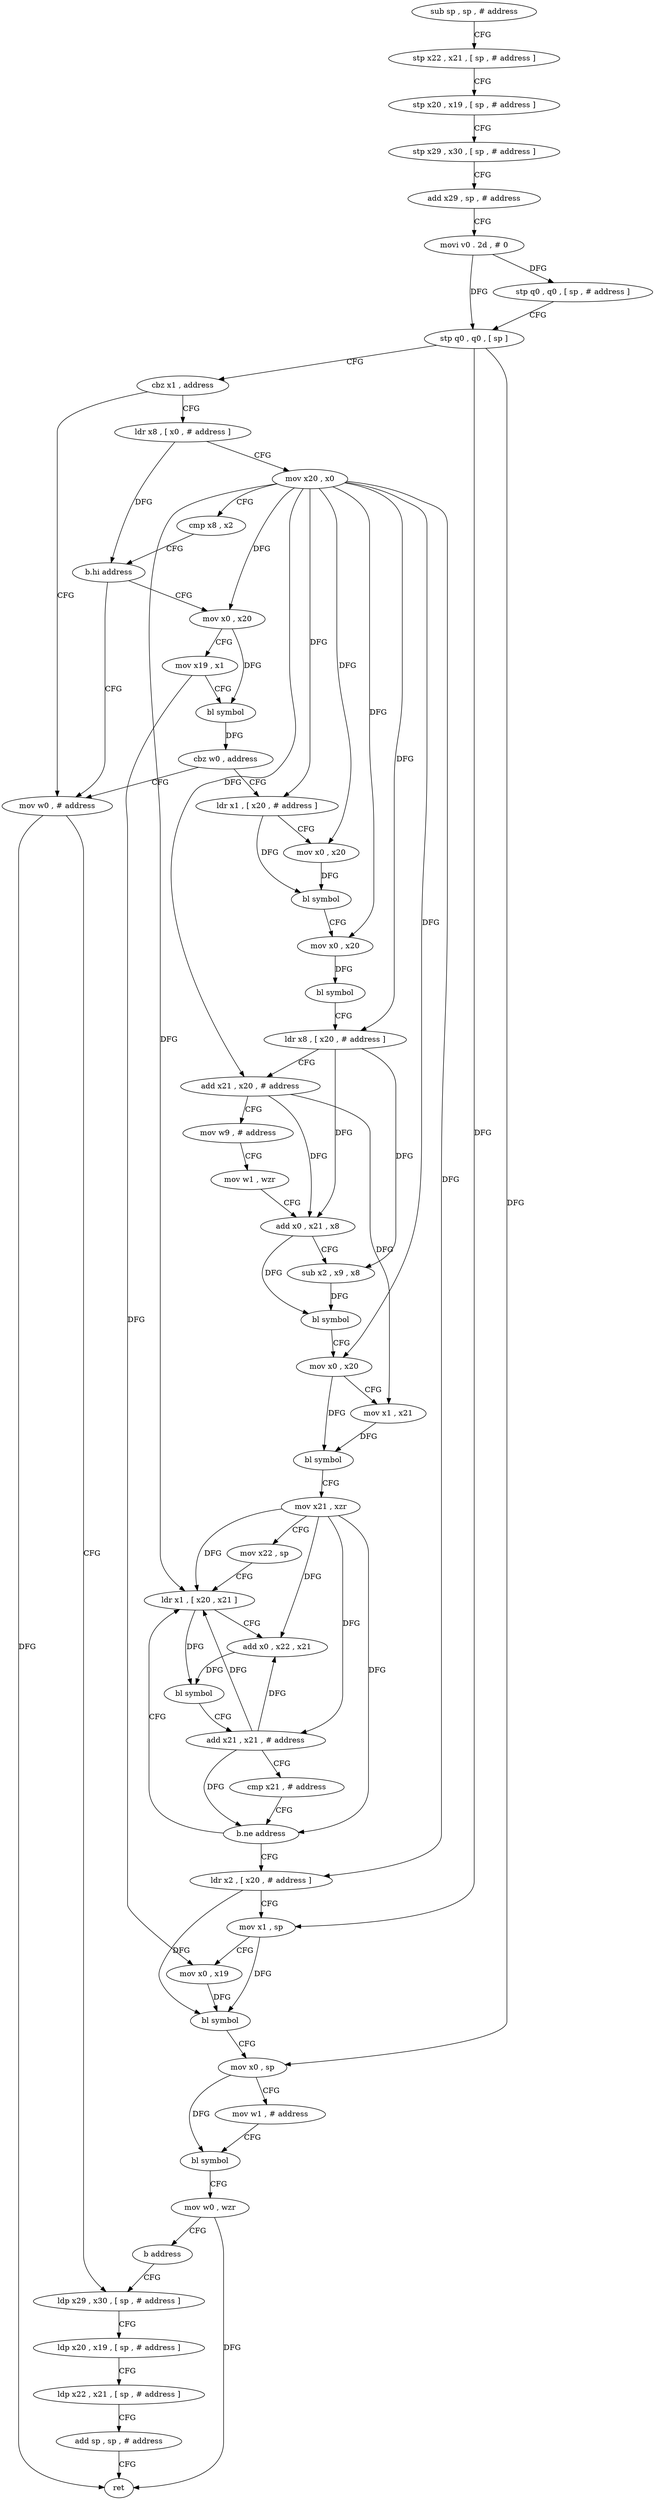 digraph "func" {
"4219652" [label = "sub sp , sp , # address" ]
"4219656" [label = "stp x22 , x21 , [ sp , # address ]" ]
"4219660" [label = "stp x20 , x19 , [ sp , # address ]" ]
"4219664" [label = "stp x29 , x30 , [ sp , # address ]" ]
"4219668" [label = "add x29 , sp , # address" ]
"4219672" [label = "movi v0 . 2d , # 0" ]
"4219676" [label = "stp q0 , q0 , [ sp , # address ]" ]
"4219680" [label = "stp q0 , q0 , [ sp ]" ]
"4219684" [label = "cbz x1 , address" ]
"4219720" [label = "mov w0 , # address" ]
"4219688" [label = "ldr x8 , [ x0 , # address ]" ]
"4219724" [label = "ldp x29 , x30 , [ sp , # address ]" ]
"4219692" [label = "mov x20 , x0" ]
"4219696" [label = "cmp x8 , x2" ]
"4219700" [label = "b.hi address" ]
"4219704" [label = "mov x0 , x20" ]
"4219708" [label = "mov x19 , x1" ]
"4219712" [label = "bl symbol" ]
"4219716" [label = "cbz w0 , address" ]
"4219744" [label = "ldr x1 , [ x20 , # address ]" ]
"4219748" [label = "mov x0 , x20" ]
"4219752" [label = "bl symbol" ]
"4219756" [label = "mov x0 , x20" ]
"4219760" [label = "bl symbol" ]
"4219764" [label = "ldr x8 , [ x20 , # address ]" ]
"4219768" [label = "add x21 , x20 , # address" ]
"4219772" [label = "mov w9 , # address" ]
"4219776" [label = "mov w1 , wzr" ]
"4219780" [label = "add x0 , x21 , x8" ]
"4219784" [label = "sub x2 , x9 , x8" ]
"4219788" [label = "bl symbol" ]
"4219792" [label = "mov x0 , x20" ]
"4219796" [label = "mov x1 , x21" ]
"4219800" [label = "bl symbol" ]
"4219804" [label = "mov x21 , xzr" ]
"4219808" [label = "mov x22 , sp" ]
"4219812" [label = "ldr x1 , [ x20 , x21 ]" ]
"4219816" [label = "add x0 , x22 , x21" ]
"4219820" [label = "bl symbol" ]
"4219824" [label = "add x21 , x21 , # address" ]
"4219828" [label = "cmp x21 , # address" ]
"4219832" [label = "b.ne address" ]
"4219836" [label = "ldr x2 , [ x20 , # address ]" ]
"4219840" [label = "mov x1 , sp" ]
"4219844" [label = "mov x0 , x19" ]
"4219848" [label = "bl symbol" ]
"4219852" [label = "mov x0 , sp" ]
"4219856" [label = "mov w1 , # address" ]
"4219860" [label = "bl symbol" ]
"4219864" [label = "mov w0 , wzr" ]
"4219868" [label = "b address" ]
"4219728" [label = "ldp x20 , x19 , [ sp , # address ]" ]
"4219732" [label = "ldp x22 , x21 , [ sp , # address ]" ]
"4219736" [label = "add sp , sp , # address" ]
"4219740" [label = "ret" ]
"4219652" -> "4219656" [ label = "CFG" ]
"4219656" -> "4219660" [ label = "CFG" ]
"4219660" -> "4219664" [ label = "CFG" ]
"4219664" -> "4219668" [ label = "CFG" ]
"4219668" -> "4219672" [ label = "CFG" ]
"4219672" -> "4219676" [ label = "DFG" ]
"4219672" -> "4219680" [ label = "DFG" ]
"4219676" -> "4219680" [ label = "CFG" ]
"4219680" -> "4219684" [ label = "CFG" ]
"4219680" -> "4219840" [ label = "DFG" ]
"4219680" -> "4219852" [ label = "DFG" ]
"4219684" -> "4219720" [ label = "CFG" ]
"4219684" -> "4219688" [ label = "CFG" ]
"4219720" -> "4219724" [ label = "CFG" ]
"4219720" -> "4219740" [ label = "DFG" ]
"4219688" -> "4219692" [ label = "CFG" ]
"4219688" -> "4219700" [ label = "DFG" ]
"4219724" -> "4219728" [ label = "CFG" ]
"4219692" -> "4219696" [ label = "CFG" ]
"4219692" -> "4219704" [ label = "DFG" ]
"4219692" -> "4219744" [ label = "DFG" ]
"4219692" -> "4219748" [ label = "DFG" ]
"4219692" -> "4219756" [ label = "DFG" ]
"4219692" -> "4219764" [ label = "DFG" ]
"4219692" -> "4219768" [ label = "DFG" ]
"4219692" -> "4219792" [ label = "DFG" ]
"4219692" -> "4219812" [ label = "DFG" ]
"4219692" -> "4219836" [ label = "DFG" ]
"4219696" -> "4219700" [ label = "CFG" ]
"4219700" -> "4219720" [ label = "CFG" ]
"4219700" -> "4219704" [ label = "CFG" ]
"4219704" -> "4219708" [ label = "CFG" ]
"4219704" -> "4219712" [ label = "DFG" ]
"4219708" -> "4219712" [ label = "CFG" ]
"4219708" -> "4219844" [ label = "DFG" ]
"4219712" -> "4219716" [ label = "DFG" ]
"4219716" -> "4219744" [ label = "CFG" ]
"4219716" -> "4219720" [ label = "CFG" ]
"4219744" -> "4219748" [ label = "CFG" ]
"4219744" -> "4219752" [ label = "DFG" ]
"4219748" -> "4219752" [ label = "DFG" ]
"4219752" -> "4219756" [ label = "CFG" ]
"4219756" -> "4219760" [ label = "DFG" ]
"4219760" -> "4219764" [ label = "CFG" ]
"4219764" -> "4219768" [ label = "CFG" ]
"4219764" -> "4219780" [ label = "DFG" ]
"4219764" -> "4219784" [ label = "DFG" ]
"4219768" -> "4219772" [ label = "CFG" ]
"4219768" -> "4219780" [ label = "DFG" ]
"4219768" -> "4219796" [ label = "DFG" ]
"4219772" -> "4219776" [ label = "CFG" ]
"4219776" -> "4219780" [ label = "CFG" ]
"4219780" -> "4219784" [ label = "CFG" ]
"4219780" -> "4219788" [ label = "DFG" ]
"4219784" -> "4219788" [ label = "DFG" ]
"4219788" -> "4219792" [ label = "CFG" ]
"4219792" -> "4219796" [ label = "CFG" ]
"4219792" -> "4219800" [ label = "DFG" ]
"4219796" -> "4219800" [ label = "DFG" ]
"4219800" -> "4219804" [ label = "CFG" ]
"4219804" -> "4219808" [ label = "CFG" ]
"4219804" -> "4219812" [ label = "DFG" ]
"4219804" -> "4219816" [ label = "DFG" ]
"4219804" -> "4219824" [ label = "DFG" ]
"4219804" -> "4219832" [ label = "DFG" ]
"4219808" -> "4219812" [ label = "CFG" ]
"4219812" -> "4219816" [ label = "CFG" ]
"4219812" -> "4219820" [ label = "DFG" ]
"4219816" -> "4219820" [ label = "DFG" ]
"4219820" -> "4219824" [ label = "CFG" ]
"4219824" -> "4219828" [ label = "CFG" ]
"4219824" -> "4219812" [ label = "DFG" ]
"4219824" -> "4219816" [ label = "DFG" ]
"4219824" -> "4219832" [ label = "DFG" ]
"4219828" -> "4219832" [ label = "CFG" ]
"4219832" -> "4219812" [ label = "CFG" ]
"4219832" -> "4219836" [ label = "CFG" ]
"4219836" -> "4219840" [ label = "CFG" ]
"4219836" -> "4219848" [ label = "DFG" ]
"4219840" -> "4219844" [ label = "CFG" ]
"4219840" -> "4219848" [ label = "DFG" ]
"4219844" -> "4219848" [ label = "DFG" ]
"4219848" -> "4219852" [ label = "CFG" ]
"4219852" -> "4219856" [ label = "CFG" ]
"4219852" -> "4219860" [ label = "DFG" ]
"4219856" -> "4219860" [ label = "CFG" ]
"4219860" -> "4219864" [ label = "CFG" ]
"4219864" -> "4219868" [ label = "CFG" ]
"4219864" -> "4219740" [ label = "DFG" ]
"4219868" -> "4219724" [ label = "CFG" ]
"4219728" -> "4219732" [ label = "CFG" ]
"4219732" -> "4219736" [ label = "CFG" ]
"4219736" -> "4219740" [ label = "CFG" ]
}
